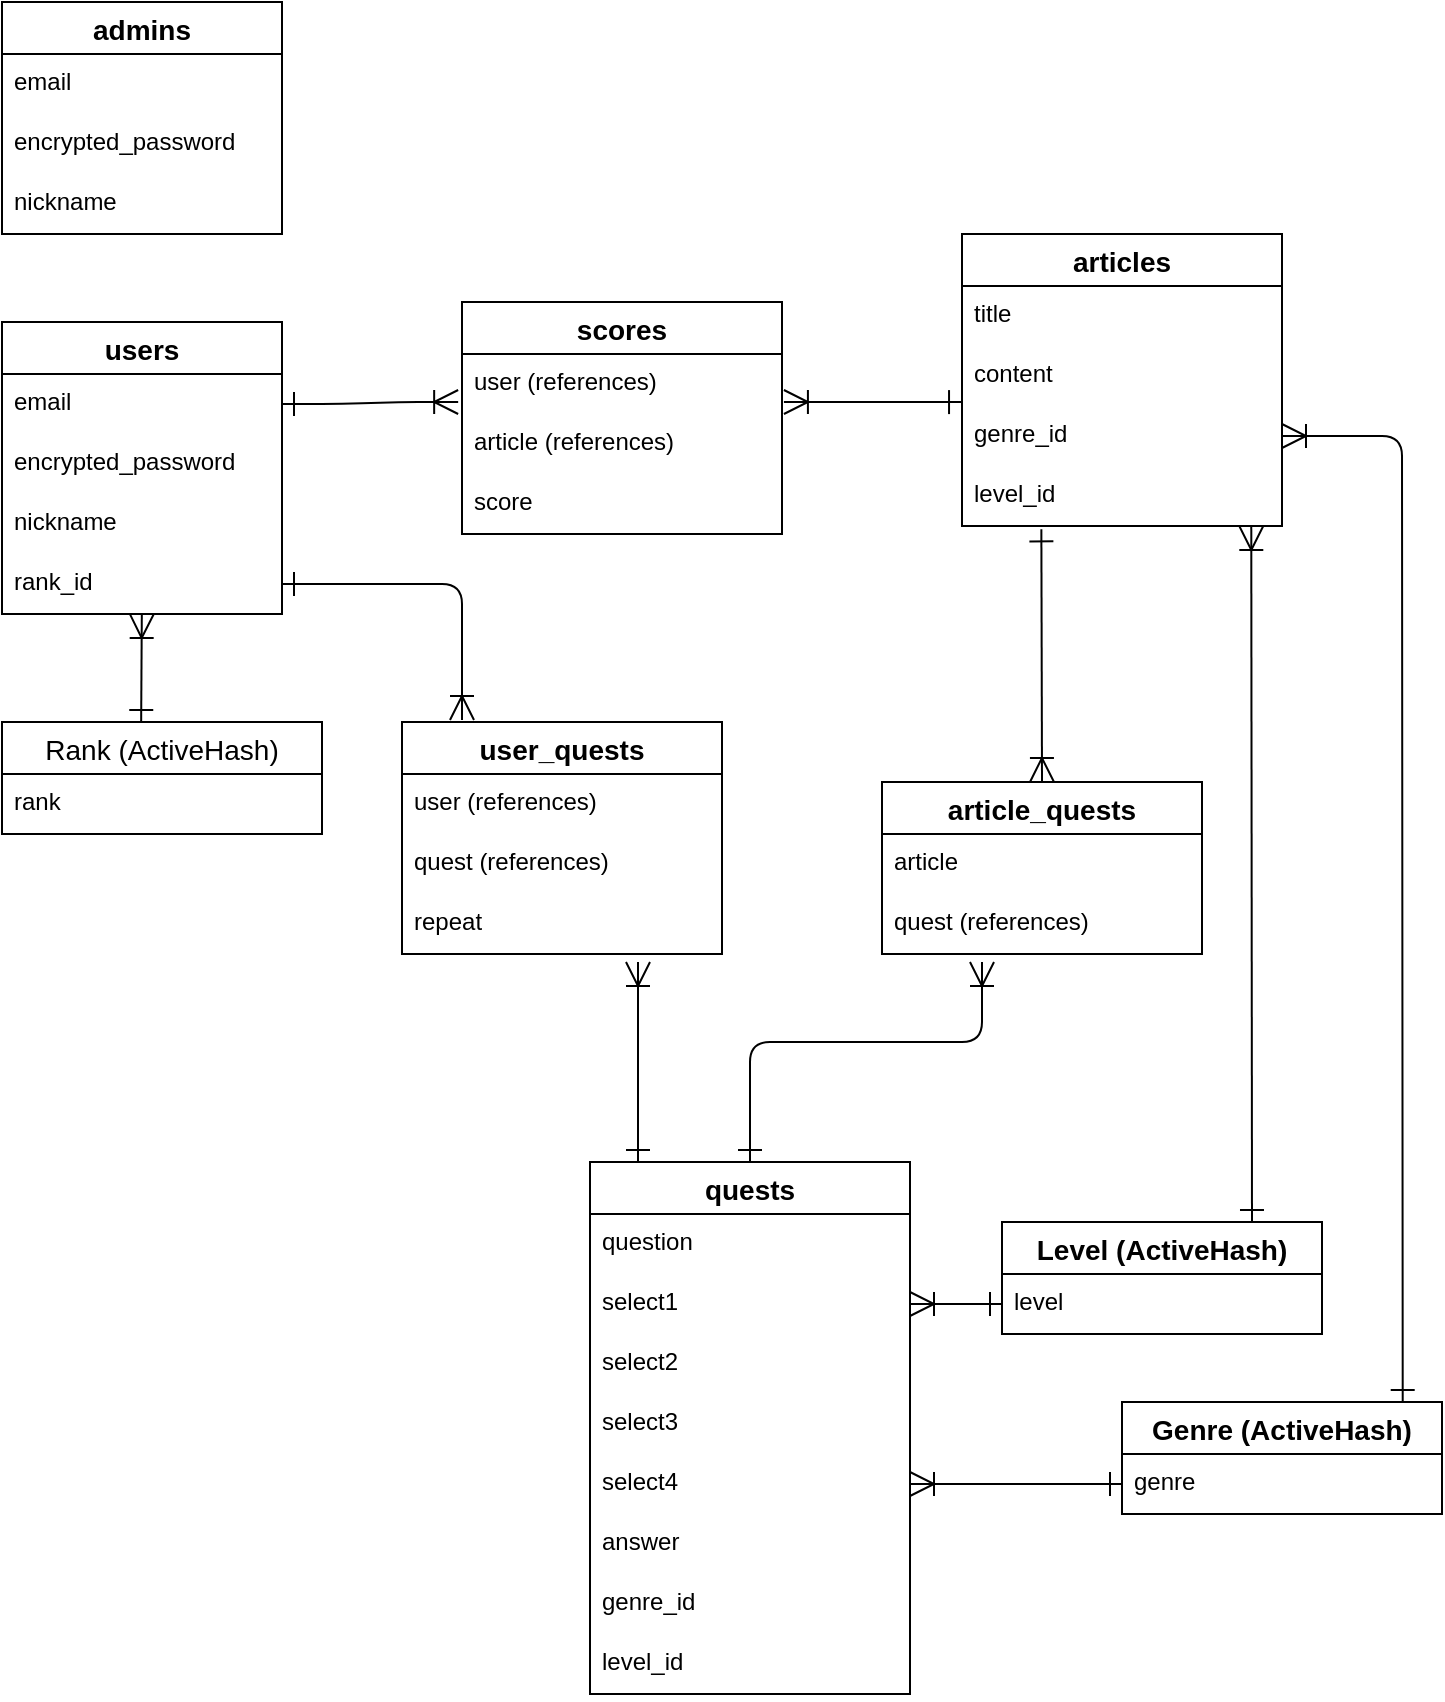 <mxfile>
    <diagram id="xmDotlwY01ASlfY5Nxpp" name="ページ1">
        <mxGraphModel dx="607" dy="453" grid="1" gridSize="10" guides="1" tooltips="1" connect="1" arrows="1" fold="1" page="1" pageScale="1" pageWidth="827" pageHeight="1169" math="0" shadow="0">
            <root>
                <mxCell id="0"/>
                <mxCell id="1" parent="0"/>
                <mxCell id="2" value="users" style="swimlane;fontStyle=1;childLayout=stackLayout;horizontal=1;startSize=26;horizontalStack=0;resizeParent=1;resizeParentMax=0;resizeLast=0;collapsible=1;marginBottom=0;align=center;fontSize=14;" parent="1" vertex="1">
                    <mxGeometry x="40" y="200" width="140" height="146" as="geometry"/>
                </mxCell>
                <mxCell id="3" value="email" style="text;strokeColor=none;fillColor=none;spacingLeft=4;spacingRight=4;overflow=hidden;rotatable=0;points=[[0,0.5],[1,0.5]];portConstraint=eastwest;fontSize=12;" parent="2" vertex="1">
                    <mxGeometry y="26" width="140" height="30" as="geometry"/>
                </mxCell>
                <mxCell id="4" value="encrypted_password" style="text;strokeColor=none;fillColor=none;spacingLeft=4;spacingRight=4;overflow=hidden;rotatable=0;points=[[0,0.5],[1,0.5]];portConstraint=eastwest;fontSize=12;" parent="2" vertex="1">
                    <mxGeometry y="56" width="140" height="30" as="geometry"/>
                </mxCell>
                <mxCell id="5" value="nickname" style="text;strokeColor=none;fillColor=none;spacingLeft=4;spacingRight=4;overflow=hidden;rotatable=0;points=[[0,0.5],[1,0.5]];portConstraint=eastwest;fontSize=12;" parent="2" vertex="1">
                    <mxGeometry y="86" width="140" height="30" as="geometry"/>
                </mxCell>
                <mxCell id="68" value="" style="fontSize=12;html=1;endArrow=ERone;endFill=0;startArrow=ERoneToMany;startFill=0;endSize=10;startSize=10;entryX=0.15;entryY=0;entryDx=0;entryDy=0;entryPerimeter=0;" edge="1" parent="2" source="10">
                    <mxGeometry width="100" height="100" relative="1" as="geometry">
                        <mxPoint y="170" as="sourcePoint"/>
                        <mxPoint x="69.58" y="200" as="targetPoint"/>
                    </mxGeometry>
                </mxCell>
                <mxCell id="10" value="rank_id" style="text;strokeColor=none;fillColor=none;spacingLeft=4;spacingRight=4;overflow=hidden;rotatable=0;points=[[0,0.5],[1,0.5]];portConstraint=eastwest;fontSize=12;" parent="2" vertex="1">
                    <mxGeometry y="116" width="140" height="30" as="geometry"/>
                </mxCell>
                <mxCell id="6" value="admins" style="swimlane;fontStyle=1;childLayout=stackLayout;horizontal=1;startSize=26;horizontalStack=0;resizeParent=1;resizeParentMax=0;resizeLast=0;collapsible=1;marginBottom=0;align=center;fontSize=14;" parent="1" vertex="1">
                    <mxGeometry x="40" y="40" width="140" height="116" as="geometry"/>
                </mxCell>
                <mxCell id="7" value="email" style="text;strokeColor=none;fillColor=none;spacingLeft=4;spacingRight=4;overflow=hidden;rotatable=0;points=[[0,0.5],[1,0.5]];portConstraint=eastwest;fontSize=12;" parent="6" vertex="1">
                    <mxGeometry y="26" width="140" height="30" as="geometry"/>
                </mxCell>
                <mxCell id="8" value="encrypted_password" style="text;strokeColor=none;fillColor=none;spacingLeft=4;spacingRight=4;overflow=hidden;rotatable=0;points=[[0,0.5],[1,0.5]];portConstraint=eastwest;fontSize=12;" parent="6" vertex="1">
                    <mxGeometry y="56" width="140" height="30" as="geometry"/>
                </mxCell>
                <mxCell id="9" value="nickname" style="text;strokeColor=none;fillColor=none;spacingLeft=4;spacingRight=4;overflow=hidden;rotatable=0;points=[[0,0.5],[1,0.5]];portConstraint=eastwest;fontSize=12;" parent="6" vertex="1">
                    <mxGeometry y="86" width="140" height="30" as="geometry"/>
                </mxCell>
                <mxCell id="11" value="articles" style="swimlane;fontStyle=1;childLayout=stackLayout;horizontal=1;startSize=26;horizontalStack=0;resizeParent=1;resizeParentMax=0;resizeLast=0;collapsible=1;marginBottom=0;align=center;fontSize=14;" parent="1" vertex="1">
                    <mxGeometry x="520" y="156" width="160" height="146" as="geometry"/>
                </mxCell>
                <mxCell id="12" value="title" style="text;strokeColor=none;fillColor=none;spacingLeft=4;spacingRight=4;overflow=hidden;rotatable=0;points=[[0,0.5],[1,0.5]];portConstraint=eastwest;fontSize=12;" parent="11" vertex="1">
                    <mxGeometry y="26" width="160" height="30" as="geometry"/>
                </mxCell>
                <mxCell id="13" value="content" style="text;strokeColor=none;fillColor=none;spacingLeft=4;spacingRight=4;overflow=hidden;rotatable=0;points=[[0,0.5],[1,0.5]];portConstraint=eastwest;fontSize=12;" parent="11" vertex="1">
                    <mxGeometry y="56" width="160" height="30" as="geometry"/>
                </mxCell>
                <mxCell id="14" value="genre_id" style="text;strokeColor=none;fillColor=none;spacingLeft=4;spacingRight=4;overflow=hidden;rotatable=0;points=[[0,0.5],[1,0.5]];portConstraint=eastwest;fontSize=12;" parent="11" vertex="1">
                    <mxGeometry y="86" width="160" height="30" as="geometry"/>
                </mxCell>
                <mxCell id="15" value="level_id" style="text;strokeColor=none;fillColor=none;spacingLeft=4;spacingRight=4;overflow=hidden;rotatable=0;points=[[0,0.5],[1,0.5]];portConstraint=eastwest;fontSize=12;" parent="11" vertex="1">
                    <mxGeometry y="116" width="160" height="30" as="geometry"/>
                </mxCell>
                <mxCell id="16" value="quests" style="swimlane;fontStyle=1;childLayout=stackLayout;horizontal=1;startSize=26;horizontalStack=0;resizeParent=1;resizeParentMax=0;resizeLast=0;collapsible=1;marginBottom=0;align=center;fontSize=14;" parent="1" vertex="1">
                    <mxGeometry x="334" y="620" width="160" height="266" as="geometry"/>
                </mxCell>
                <mxCell id="17" value="question" style="text;strokeColor=none;fillColor=none;spacingLeft=4;spacingRight=4;overflow=hidden;rotatable=0;points=[[0,0.5],[1,0.5]];portConstraint=eastwest;fontSize=12;" parent="16" vertex="1">
                    <mxGeometry y="26" width="160" height="30" as="geometry"/>
                </mxCell>
                <mxCell id="18" value="select1" style="text;strokeColor=none;fillColor=none;spacingLeft=4;spacingRight=4;overflow=hidden;rotatable=0;points=[[0,0.5],[1,0.5]];portConstraint=eastwest;fontSize=12;" parent="16" vertex="1">
                    <mxGeometry y="56" width="160" height="30" as="geometry"/>
                </mxCell>
                <mxCell id="19" value="select2" style="text;strokeColor=none;fillColor=none;spacingLeft=4;spacingRight=4;overflow=hidden;rotatable=0;points=[[0,0.5],[1,0.5]];portConstraint=eastwest;fontSize=12;" parent="16" vertex="1">
                    <mxGeometry y="86" width="160" height="30" as="geometry"/>
                </mxCell>
                <mxCell id="20" value="select3" style="text;strokeColor=none;fillColor=none;spacingLeft=4;spacingRight=4;overflow=hidden;rotatable=0;points=[[0,0.5],[1,0.5]];portConstraint=eastwest;fontSize=12;" parent="16" vertex="1">
                    <mxGeometry y="116" width="160" height="30" as="geometry"/>
                </mxCell>
                <mxCell id="21" value="select4" style="text;strokeColor=none;fillColor=none;spacingLeft=4;spacingRight=4;overflow=hidden;rotatable=0;points=[[0,0.5],[1,0.5]];portConstraint=eastwest;fontSize=12;" parent="16" vertex="1">
                    <mxGeometry y="146" width="160" height="30" as="geometry"/>
                </mxCell>
                <mxCell id="22" value="answer" style="text;strokeColor=none;fillColor=none;spacingLeft=4;spacingRight=4;overflow=hidden;rotatable=0;points=[[0,0.5],[1,0.5]];portConstraint=eastwest;fontSize=12;" parent="16" vertex="1">
                    <mxGeometry y="176" width="160" height="30" as="geometry"/>
                </mxCell>
                <mxCell id="23" value="genre_id" style="text;strokeColor=none;fillColor=none;spacingLeft=4;spacingRight=4;overflow=hidden;rotatable=0;points=[[0,0.5],[1,0.5]];portConstraint=eastwest;fontSize=12;" parent="16" vertex="1">
                    <mxGeometry y="206" width="160" height="30" as="geometry"/>
                </mxCell>
                <mxCell id="24" value="level_id" style="text;strokeColor=none;fillColor=none;spacingLeft=4;spacingRight=4;overflow=hidden;rotatable=0;points=[[0,0.5],[1,0.5]];portConstraint=eastwest;fontSize=12;" parent="16" vertex="1">
                    <mxGeometry y="236" width="160" height="30" as="geometry"/>
                </mxCell>
                <mxCell id="25" value="Genre (ActiveHash)" style="swimlane;fontStyle=1;childLayout=stackLayout;horizontal=1;startSize=26;horizontalStack=0;resizeParent=1;resizeParentMax=0;resizeLast=0;collapsible=1;marginBottom=0;align=center;fontSize=14;" vertex="1" parent="1">
                    <mxGeometry x="600" y="740" width="160" height="56" as="geometry"/>
                </mxCell>
                <mxCell id="28" value="genre" style="text;strokeColor=none;fillColor=none;spacingLeft=4;spacingRight=4;overflow=hidden;rotatable=0;points=[[0,0.5],[1,0.5]];portConstraint=eastwest;fontSize=12;" vertex="1" parent="25">
                    <mxGeometry y="26" width="160" height="30" as="geometry"/>
                </mxCell>
                <mxCell id="29" value="Level (ActiveHash)" style="swimlane;fontStyle=1;childLayout=stackLayout;horizontal=1;startSize=26;horizontalStack=0;resizeParent=1;resizeParentMax=0;resizeLast=0;collapsible=1;marginBottom=0;align=center;fontSize=14;" vertex="1" parent="1">
                    <mxGeometry x="540" y="650" width="160" height="56" as="geometry"/>
                </mxCell>
                <mxCell id="30" value="level" style="text;strokeColor=none;fillColor=none;spacingLeft=4;spacingRight=4;overflow=hidden;rotatable=0;points=[[0,0.5],[1,0.5]];portConstraint=eastwest;fontSize=12;" vertex="1" parent="29">
                    <mxGeometry y="26" width="160" height="30" as="geometry"/>
                </mxCell>
                <mxCell id="31" value="Rank (ActiveHash)" style="swimlane;fontStyle=0;childLayout=stackLayout;horizontal=1;startSize=26;horizontalStack=0;resizeParent=1;resizeParentMax=0;resizeLast=0;collapsible=1;marginBottom=0;align=center;fontSize=14;" vertex="1" parent="1">
                    <mxGeometry x="40" y="400" width="160" height="56" as="geometry"/>
                </mxCell>
                <mxCell id="32" value="rank" style="text;strokeColor=none;fillColor=none;spacingLeft=4;spacingRight=4;overflow=hidden;rotatable=0;points=[[0,0.5],[1,0.5]];portConstraint=eastwest;fontSize=12;" vertex="1" parent="31">
                    <mxGeometry y="26" width="160" height="30" as="geometry"/>
                </mxCell>
                <mxCell id="33" value="user_quests" style="swimlane;fontStyle=1;childLayout=stackLayout;horizontal=1;startSize=26;horizontalStack=0;resizeParent=1;resizeParentMax=0;resizeLast=0;collapsible=1;marginBottom=0;align=center;fontSize=14;" vertex="1" parent="1">
                    <mxGeometry x="240" y="400" width="160" height="116" as="geometry"/>
                </mxCell>
                <mxCell id="34" value="user (references)" style="text;strokeColor=none;fillColor=none;spacingLeft=4;spacingRight=4;overflow=hidden;rotatable=0;points=[[0,0.5],[1,0.5]];portConstraint=eastwest;fontSize=12;" vertex="1" parent="33">
                    <mxGeometry y="26" width="160" height="30" as="geometry"/>
                </mxCell>
                <mxCell id="35" value="quest (references)" style="text;strokeColor=none;fillColor=none;spacingLeft=4;spacingRight=4;overflow=hidden;rotatable=0;points=[[0,0.5],[1,0.5]];portConstraint=eastwest;fontSize=12;" vertex="1" parent="33">
                    <mxGeometry y="56" width="160" height="30" as="geometry"/>
                </mxCell>
                <mxCell id="36" value="repeat" style="text;strokeColor=none;fillColor=none;spacingLeft=4;spacingRight=4;overflow=hidden;rotatable=0;points=[[0,0.5],[1,0.5]];portConstraint=eastwest;fontSize=12;" vertex="1" parent="33">
                    <mxGeometry y="86" width="160" height="30" as="geometry"/>
                </mxCell>
                <mxCell id="37" value="scores" style="swimlane;fontStyle=1;childLayout=stackLayout;horizontal=1;startSize=26;horizontalStack=0;resizeParent=1;resizeParentMax=0;resizeLast=0;collapsible=1;marginBottom=0;align=center;fontSize=14;" vertex="1" parent="1">
                    <mxGeometry x="270" y="190" width="160" height="116" as="geometry"/>
                </mxCell>
                <mxCell id="38" value="user (references)" style="text;strokeColor=none;fillColor=none;spacingLeft=4;spacingRight=4;overflow=hidden;rotatable=0;points=[[0,0.5],[1,0.5]];portConstraint=eastwest;fontSize=12;" vertex="1" parent="37">
                    <mxGeometry y="26" width="160" height="30" as="geometry"/>
                </mxCell>
                <mxCell id="39" value="article (references)" style="text;strokeColor=none;fillColor=none;spacingLeft=4;spacingRight=4;overflow=hidden;rotatable=0;points=[[0,0.5],[1,0.5]];portConstraint=eastwest;fontSize=12;" vertex="1" parent="37">
                    <mxGeometry y="56" width="160" height="30" as="geometry"/>
                </mxCell>
                <mxCell id="40" value="score" style="text;strokeColor=none;fillColor=none;spacingLeft=4;spacingRight=4;overflow=hidden;rotatable=0;points=[[0,0.5],[1,0.5]];portConstraint=eastwest;fontSize=12;" vertex="1" parent="37">
                    <mxGeometry y="86" width="160" height="30" as="geometry"/>
                </mxCell>
                <mxCell id="41" value="article_quests" style="swimlane;fontStyle=1;childLayout=stackLayout;horizontal=1;startSize=26;horizontalStack=0;resizeParent=1;resizeParentMax=0;resizeLast=0;collapsible=1;marginBottom=0;align=center;fontSize=14;" vertex="1" parent="1">
                    <mxGeometry x="480" y="430" width="160" height="86" as="geometry"/>
                </mxCell>
                <mxCell id="42" value="article" style="text;strokeColor=none;fillColor=none;spacingLeft=4;spacingRight=4;overflow=hidden;rotatable=0;points=[[0,0.5],[1,0.5]];portConstraint=eastwest;fontSize=12;" vertex="1" parent="41">
                    <mxGeometry y="26" width="160" height="30" as="geometry"/>
                </mxCell>
                <mxCell id="43" value="quest (references)" style="text;strokeColor=none;fillColor=none;spacingLeft=4;spacingRight=4;overflow=hidden;rotatable=0;points=[[0,0.5],[1,0.5]];portConstraint=eastwest;fontSize=12;" vertex="1" parent="41">
                    <mxGeometry y="56" width="160" height="30" as="geometry"/>
                </mxCell>
                <mxCell id="45" value="" style="edgeStyle=entityRelationEdgeStyle;fontSize=12;html=1;endArrow=ERoneToMany;startArrow=ERone;exitX=1;exitY=0.5;exitDx=0;exitDy=0;entryX=-0.012;entryY=0.8;entryDx=0;entryDy=0;entryPerimeter=0;jumpSize=11;endSize=10;startSize=10;startFill=0;" edge="1" parent="1" source="3" target="38">
                    <mxGeometry width="100" height="100" relative="1" as="geometry">
                        <mxPoint x="220" y="148" as="sourcePoint"/>
                        <mxPoint x="320" y="48" as="targetPoint"/>
                    </mxGeometry>
                </mxCell>
                <mxCell id="47" value="" style="edgeStyle=entityRelationEdgeStyle;fontSize=12;html=1;endArrow=ERoneToMany;startArrow=ERone;entryX=1.006;entryY=0.8;entryDx=0;entryDy=0;entryPerimeter=0;jumpSize=11;endSize=10;startSize=10;exitX=-0.003;exitY=0.935;exitDx=0;exitDy=0;exitPerimeter=0;startFill=0;" edge="1" parent="1" source="13" target="38">
                    <mxGeometry width="100" height="100" relative="1" as="geometry">
                        <mxPoint x="460" y="290" as="sourcePoint"/>
                        <mxPoint x="508.08" y="320" as="targetPoint"/>
                    </mxGeometry>
                </mxCell>
                <mxCell id="58" value="" style="fontSize=12;html=1;endArrow=ERone;endFill=0;entryX=0.248;entryY=1.056;entryDx=0;entryDy=0;entryPerimeter=0;exitX=0.5;exitY=0;exitDx=0;exitDy=0;startArrow=ERoneToMany;startFill=0;endSize=10;startSize=10;" edge="1" parent="1" source="41" target="15">
                    <mxGeometry width="100" height="100" relative="1" as="geometry">
                        <mxPoint x="670" y="590" as="sourcePoint"/>
                        <mxPoint x="730" y="190" as="targetPoint"/>
                    </mxGeometry>
                </mxCell>
                <mxCell id="59" value="" style="fontSize=12;html=1;endArrow=ERone;endFill=0;exitX=0.904;exitY=1;exitDx=0;exitDy=0;startArrow=ERoneToMany;startFill=0;endSize=10;startSize=10;exitPerimeter=0;" edge="1" parent="1" source="15">
                    <mxGeometry width="100" height="100" relative="1" as="geometry">
                        <mxPoint x="590.32" y="642.32" as="sourcePoint"/>
                        <mxPoint x="665" y="650" as="targetPoint"/>
                    </mxGeometry>
                </mxCell>
                <mxCell id="60" value="" style="fontSize=12;html=1;endArrow=ERone;endFill=0;exitX=1;exitY=0.5;exitDx=0;exitDy=0;startArrow=ERoneToMany;startFill=0;endSize=10;startSize=10;entryX=0;entryY=0.5;entryDx=0;entryDy=0;" edge="1" parent="1" source="18" target="30">
                    <mxGeometry width="100" height="100" relative="1" as="geometry">
                        <mxPoint x="674.64" y="312" as="sourcePoint"/>
                        <mxPoint x="675" y="660" as="targetPoint"/>
                    </mxGeometry>
                </mxCell>
                <mxCell id="61" value="" style="fontSize=12;html=1;endArrow=ERone;endFill=0;exitX=1;exitY=0.5;exitDx=0;exitDy=0;startArrow=ERoneToMany;startFill=0;endSize=10;startSize=10;entryX=0;entryY=0.5;entryDx=0;entryDy=0;" edge="1" parent="1" source="21" target="28">
                    <mxGeometry width="100" height="100" relative="1" as="geometry">
                        <mxPoint x="504" y="701" as="sourcePoint"/>
                        <mxPoint x="550" y="701" as="targetPoint"/>
                    </mxGeometry>
                </mxCell>
                <mxCell id="62" value="" style="fontSize=12;html=1;endArrow=ERone;endFill=0;exitX=1;exitY=0.5;exitDx=0;exitDy=0;startArrow=ERoneToMany;startFill=0;endSize=10;startSize=10;" edge="1" parent="1" source="14">
                    <mxGeometry width="100" height="100" relative="1" as="geometry">
                        <mxPoint x="740.0" y="392" as="sourcePoint"/>
                        <mxPoint x="740.36" y="740" as="targetPoint"/>
                        <Array as="points">
                            <mxPoint x="740" y="257"/>
                        </Array>
                    </mxGeometry>
                </mxCell>
                <mxCell id="63" value="" style="fontSize=12;html=1;endArrow=ERone;endFill=0;startArrow=ERoneToMany;startFill=0;endSize=10;startSize=10;entryX=0.5;entryY=0;entryDx=0;entryDy=0;" edge="1" parent="1" target="16">
                    <mxGeometry width="100" height="100" relative="1" as="geometry">
                        <mxPoint x="530" y="520" as="sourcePoint"/>
                        <mxPoint x="750.36" y="750" as="targetPoint"/>
                        <Array as="points">
                            <mxPoint x="530" y="560"/>
                            <mxPoint x="414" y="560"/>
                        </Array>
                    </mxGeometry>
                </mxCell>
                <mxCell id="65" value="" style="fontSize=12;html=1;endArrow=ERone;endFill=0;startArrow=ERoneToMany;startFill=0;endSize=10;startSize=10;entryX=1;entryY=0.5;entryDx=0;entryDy=0;" edge="1" parent="1" target="10">
                    <mxGeometry width="100" height="100" relative="1" as="geometry">
                        <mxPoint x="270" y="399" as="sourcePoint"/>
                        <mxPoint x="190" y="331" as="targetPoint"/>
                        <Array as="points">
                            <mxPoint x="270" y="331"/>
                        </Array>
                    </mxGeometry>
                </mxCell>
                <mxCell id="66" value="" style="fontSize=12;html=1;endArrow=ERone;endFill=0;startArrow=ERoneToMany;startFill=0;endSize=10;startSize=10;entryX=0.15;entryY=0;entryDx=0;entryDy=0;entryPerimeter=0;" edge="1" parent="1" target="16">
                    <mxGeometry width="100" height="100" relative="1" as="geometry">
                        <mxPoint x="358" y="520" as="sourcePoint"/>
                        <mxPoint x="358" y="590" as="targetPoint"/>
                    </mxGeometry>
                </mxCell>
            </root>
        </mxGraphModel>
    </diagram>
</mxfile>